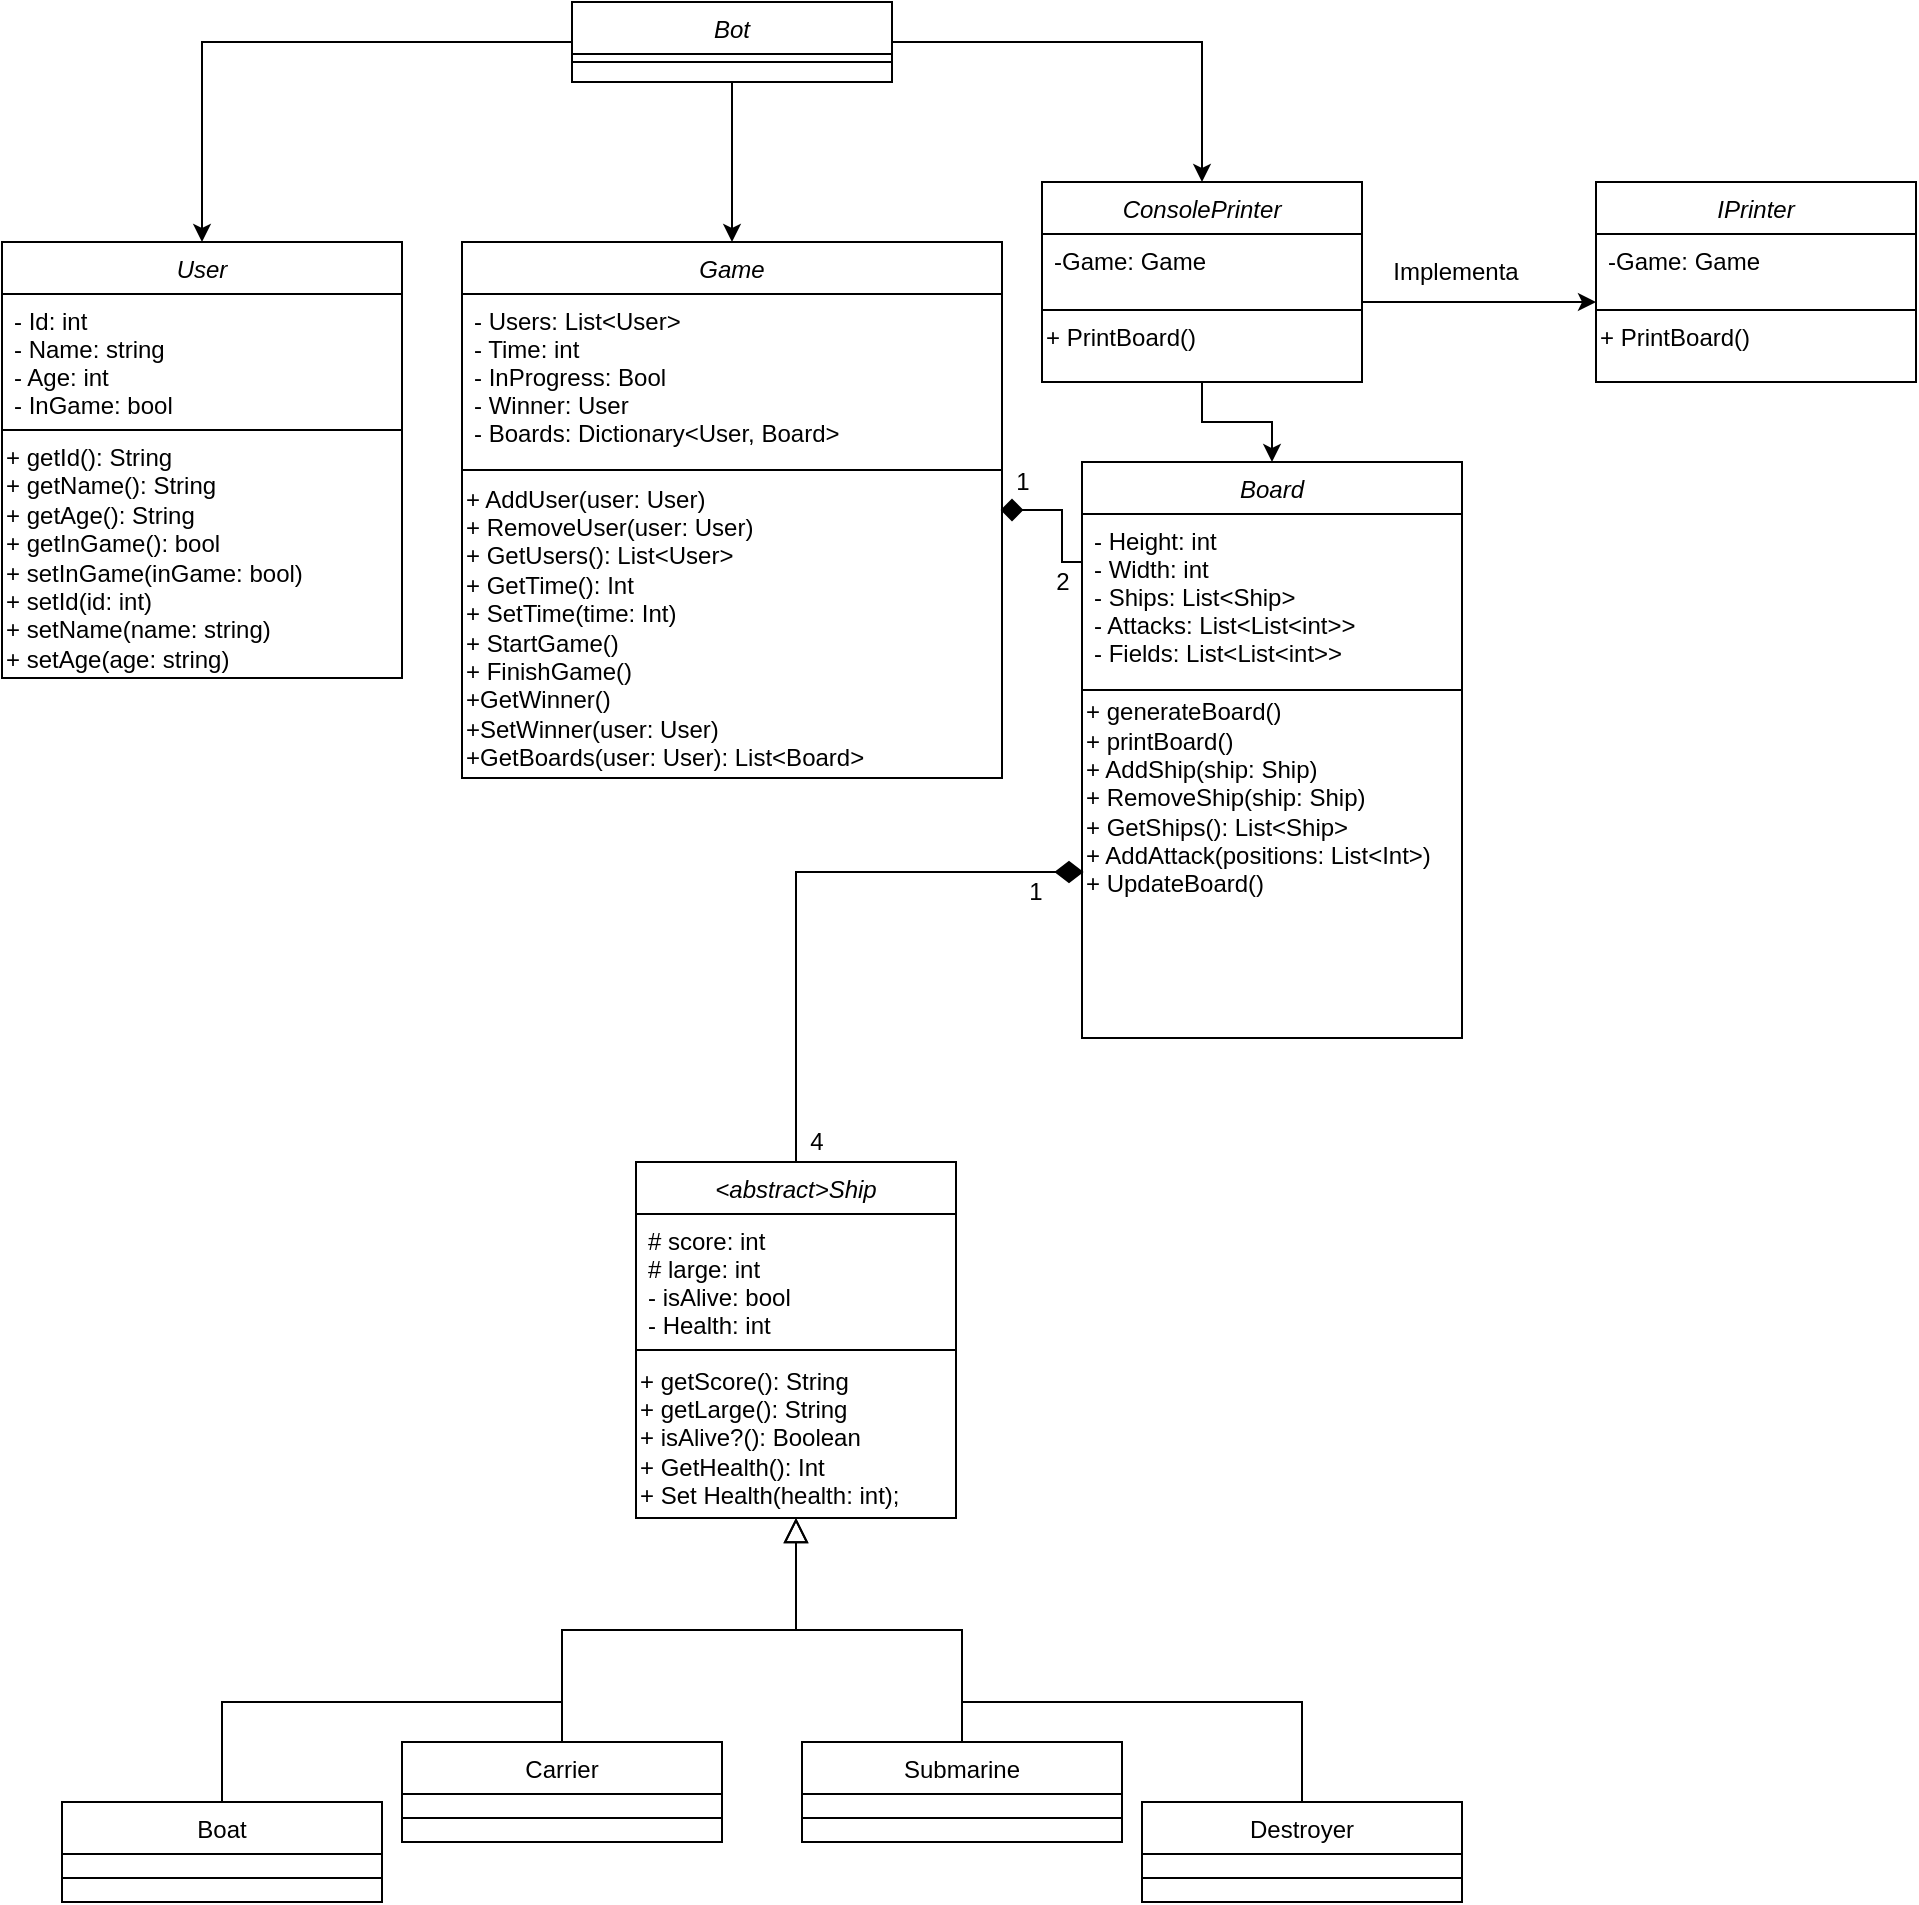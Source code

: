 <mxfile version="18.1.2" type="device"><diagram id="C5RBs43oDa-KdzZeNtuy" name="Page-1"><mxGraphModel dx="1912" dy="610" grid="1" gridSize="10" guides="1" tooltips="1" connect="1" arrows="1" fold="1" page="1" pageScale="1" pageWidth="827" pageHeight="1169" math="0" shadow="0"><root><mxCell id="WIyWlLk6GJQsqaUBKTNV-0"/><mxCell id="WIyWlLk6GJQsqaUBKTNV-1" parent="WIyWlLk6GJQsqaUBKTNV-0"/><mxCell id="zkfFHV4jXpPFQw0GAbJ--0" value="&lt;abstract&gt;Ship" style="swimlane;fontStyle=2;align=center;verticalAlign=top;childLayout=stackLayout;horizontal=1;startSize=26;horizontalStack=0;resizeParent=1;resizeLast=0;collapsible=1;marginBottom=0;rounded=0;shadow=0;strokeWidth=1;" parent="WIyWlLk6GJQsqaUBKTNV-1" vertex="1"><mxGeometry x="-480" y="620" width="160" height="178" as="geometry"><mxRectangle x="230" y="140" width="160" height="26" as="alternateBounds"/></mxGeometry></mxCell><mxCell id="zkfFHV4jXpPFQw0GAbJ--3" value="# score: int&#10;# large: int&#10;- isAlive: bool&#10;- Health: int" style="text;align=left;verticalAlign=top;spacingLeft=4;spacingRight=4;overflow=hidden;rotatable=0;points=[[0,0.5],[1,0.5]];portConstraint=eastwest;rounded=0;shadow=0;html=0;" parent="zkfFHV4jXpPFQw0GAbJ--0" vertex="1"><mxGeometry y="26" width="160" height="64" as="geometry"/></mxCell><mxCell id="zkfFHV4jXpPFQw0GAbJ--4" value="" style="line;html=1;strokeWidth=1;align=left;verticalAlign=middle;spacingTop=-1;spacingLeft=3;spacingRight=3;rotatable=0;labelPosition=right;points=[];portConstraint=eastwest;" parent="zkfFHV4jXpPFQw0GAbJ--0" vertex="1"><mxGeometry y="90" width="160" height="8" as="geometry"/></mxCell><mxCell id="Oa3BnOsL49yQoCvlADtk-10" value="+ getScore(): String&lt;br&gt;+ getLarge(): String&lt;br&gt;+ isAlive?(): Boolean&lt;br&gt;+ GetHealth(): Int&lt;br&gt;+ Set Health(health: int);" style="text;html=1;align=left;verticalAlign=middle;resizable=0;points=[];autosize=1;strokeColor=none;fillColor=none;" parent="zkfFHV4jXpPFQw0GAbJ--0" vertex="1"><mxGeometry y="98" width="160" height="80" as="geometry"/></mxCell><mxCell id="zkfFHV4jXpPFQw0GAbJ--6" value="Carrier" style="swimlane;fontStyle=0;align=center;verticalAlign=top;childLayout=stackLayout;horizontal=1;startSize=26;horizontalStack=0;resizeParent=1;resizeLast=0;collapsible=1;marginBottom=0;rounded=0;shadow=0;strokeWidth=1;" parent="WIyWlLk6GJQsqaUBKTNV-1" vertex="1"><mxGeometry x="-597" y="910" width="160" height="50" as="geometry"><mxRectangle x="130" y="380" width="160" height="26" as="alternateBounds"/></mxGeometry></mxCell><mxCell id="zkfFHV4jXpPFQw0GAbJ--9" value="" style="line;html=1;strokeWidth=1;align=left;verticalAlign=middle;spacingTop=-1;spacingLeft=3;spacingRight=3;rotatable=0;labelPosition=right;points=[];portConstraint=eastwest;" parent="zkfFHV4jXpPFQw0GAbJ--6" vertex="1"><mxGeometry y="26" width="160" height="24" as="geometry"/></mxCell><mxCell id="zkfFHV4jXpPFQw0GAbJ--12" value="" style="endArrow=block;endSize=10;endFill=0;shadow=0;strokeWidth=1;rounded=0;edgeStyle=elbowEdgeStyle;elbow=vertical;" parent="WIyWlLk6GJQsqaUBKTNV-1" source="zkfFHV4jXpPFQw0GAbJ--6" target="zkfFHV4jXpPFQw0GAbJ--0" edge="1"><mxGeometry width="160" relative="1" as="geometry"><mxPoint x="-252" y="743" as="sourcePoint"/><mxPoint x="-252" y="743" as="targetPoint"/></mxGeometry></mxCell><mxCell id="zkfFHV4jXpPFQw0GAbJ--16" value="" style="endArrow=block;endSize=10;endFill=0;shadow=0;strokeWidth=1;rounded=0;edgeStyle=elbowEdgeStyle;elbow=vertical;exitX=0.5;exitY=0;exitDx=0;exitDy=0;" parent="WIyWlLk6GJQsqaUBKTNV-1" source="Mw9tqvtfd5oqRvJRWFDi-0" target="zkfFHV4jXpPFQw0GAbJ--0" edge="1"><mxGeometry width="160" relative="1" as="geometry"><mxPoint x="-72" y="890" as="sourcePoint"/><mxPoint x="-142" y="811" as="targetPoint"/></mxGeometry></mxCell><mxCell id="Mw9tqvtfd5oqRvJRWFDi-0" value="Submarine" style="swimlane;fontStyle=0;align=center;verticalAlign=top;childLayout=stackLayout;horizontal=1;startSize=26;horizontalStack=0;resizeParent=1;resizeLast=0;collapsible=1;marginBottom=0;rounded=0;shadow=0;strokeWidth=1;" parent="WIyWlLk6GJQsqaUBKTNV-1" vertex="1"><mxGeometry x="-397" y="910" width="160" height="50" as="geometry"><mxRectangle x="130" y="380" width="160" height="26" as="alternateBounds"/></mxGeometry></mxCell><mxCell id="Mw9tqvtfd5oqRvJRWFDi-1" value="" style="line;html=1;strokeWidth=1;align=left;verticalAlign=middle;spacingTop=-1;spacingLeft=3;spacingRight=3;rotatable=0;labelPosition=right;points=[];portConstraint=eastwest;" parent="Mw9tqvtfd5oqRvJRWFDi-0" vertex="1"><mxGeometry y="26" width="160" height="24" as="geometry"/></mxCell><mxCell id="Mw9tqvtfd5oqRvJRWFDi-2" value="Boat" style="swimlane;fontStyle=0;align=center;verticalAlign=top;childLayout=stackLayout;horizontal=1;startSize=26;horizontalStack=0;resizeParent=1;resizeLast=0;collapsible=1;marginBottom=0;rounded=0;shadow=0;strokeWidth=1;" parent="WIyWlLk6GJQsqaUBKTNV-1" vertex="1"><mxGeometry x="-767" y="940" width="160" height="50" as="geometry"><mxRectangle x="130" y="380" width="160" height="26" as="alternateBounds"/></mxGeometry></mxCell><mxCell id="Mw9tqvtfd5oqRvJRWFDi-3" value="" style="line;html=1;strokeWidth=1;align=left;verticalAlign=middle;spacingTop=-1;spacingLeft=3;spacingRight=3;rotatable=0;labelPosition=right;points=[];portConstraint=eastwest;" parent="Mw9tqvtfd5oqRvJRWFDi-2" vertex="1"><mxGeometry y="26" width="160" height="24" as="geometry"/></mxCell><mxCell id="Mw9tqvtfd5oqRvJRWFDi-4" value="Destroyer" style="swimlane;fontStyle=0;align=center;verticalAlign=top;childLayout=stackLayout;horizontal=1;startSize=26;horizontalStack=0;resizeParent=1;resizeLast=0;collapsible=1;marginBottom=0;rounded=0;shadow=0;strokeWidth=1;" parent="WIyWlLk6GJQsqaUBKTNV-1" vertex="1"><mxGeometry x="-227" y="940" width="160" height="50" as="geometry"><mxRectangle x="130" y="380" width="160" height="26" as="alternateBounds"/></mxGeometry></mxCell><mxCell id="Mw9tqvtfd5oqRvJRWFDi-5" value="" style="line;html=1;strokeWidth=1;align=left;verticalAlign=middle;spacingTop=-1;spacingLeft=3;spacingRight=3;rotatable=0;labelPosition=right;points=[];portConstraint=eastwest;" parent="Mw9tqvtfd5oqRvJRWFDi-4" vertex="1"><mxGeometry y="26" width="160" height="24" as="geometry"/></mxCell><mxCell id="Mw9tqvtfd5oqRvJRWFDi-9" value="" style="endArrow=none;html=1;rounded=0;exitX=0.5;exitY=0;exitDx=0;exitDy=0;" parent="WIyWlLk6GJQsqaUBKTNV-1" source="Mw9tqvtfd5oqRvJRWFDi-4" edge="1"><mxGeometry width="50" height="50" relative="1" as="geometry"><mxPoint x="-147" y="930" as="sourcePoint"/><mxPoint x="-317" y="890" as="targetPoint"/><Array as="points"><mxPoint x="-147" y="890"/></Array></mxGeometry></mxCell><mxCell id="Mw9tqvtfd5oqRvJRWFDi-10" value="" style="endArrow=none;html=1;rounded=0;exitX=0.5;exitY=0;exitDx=0;exitDy=0;" parent="WIyWlLk6GJQsqaUBKTNV-1" source="Mw9tqvtfd5oqRvJRWFDi-2" edge="1"><mxGeometry width="50" height="50" relative="1" as="geometry"><mxPoint x="-577" y="910" as="sourcePoint"/><mxPoint x="-517" y="890" as="targetPoint"/><Array as="points"><mxPoint x="-687" y="890"/></Array></mxGeometry></mxCell><mxCell id="Oa3BnOsL49yQoCvlADtk-0" value="User" style="swimlane;fontStyle=2;align=center;verticalAlign=top;childLayout=stackLayout;horizontal=1;startSize=26;horizontalStack=0;resizeParent=1;resizeLast=0;collapsible=1;marginBottom=0;rounded=0;shadow=0;strokeWidth=1;" parent="WIyWlLk6GJQsqaUBKTNV-1" vertex="1"><mxGeometry x="-797" y="160" width="200" height="218" as="geometry"><mxRectangle x="230" y="140" width="160" height="26" as="alternateBounds"/></mxGeometry></mxCell><mxCell id="Oa3BnOsL49yQoCvlADtk-1" value="- Id: int&#10;- Name: string&#10;- Age: int&#10;- InGame: bool" style="text;align=left;verticalAlign=top;spacingLeft=4;spacingRight=4;overflow=hidden;rotatable=0;points=[[0,0.5],[1,0.5]];portConstraint=eastwest;rounded=0;shadow=0;html=0;" parent="Oa3BnOsL49yQoCvlADtk-0" vertex="1"><mxGeometry y="26" width="200" height="64" as="geometry"/></mxCell><mxCell id="Oa3BnOsL49yQoCvlADtk-2" value="" style="line;html=1;strokeWidth=1;align=left;verticalAlign=middle;spacingTop=-1;spacingLeft=3;spacingRight=3;rotatable=0;labelPosition=right;points=[];portConstraint=eastwest;" parent="Oa3BnOsL49yQoCvlADtk-0" vertex="1"><mxGeometry y="90" width="200" height="8" as="geometry"/></mxCell><mxCell id="Oa3BnOsL49yQoCvlADtk-8" value="+ getId(): String&lt;br&gt;+ getName(): String&lt;br&gt;+ getAge(): String&lt;br&gt;+ getInGame(): bool&lt;br&gt;+ setInGame(inGame: bool)&lt;br&gt;+ setId(id: int)&lt;br&gt;+ setName(name: string)&lt;br&gt;+ setAge(age: string)" style="text;html=1;align=left;verticalAlign=middle;resizable=0;points=[];autosize=1;strokeColor=none;fillColor=none;" parent="Oa3BnOsL49yQoCvlADtk-0" vertex="1"><mxGeometry y="98" width="200" height="120" as="geometry"/></mxCell><mxCell id="Oa3BnOsL49yQoCvlADtk-11" value="Board" style="swimlane;fontStyle=2;align=center;verticalAlign=top;childLayout=stackLayout;horizontal=1;startSize=26;horizontalStack=0;resizeParent=1;resizeLast=0;collapsible=1;marginBottom=0;rounded=0;shadow=0;strokeWidth=1;" parent="WIyWlLk6GJQsqaUBKTNV-1" vertex="1"><mxGeometry x="-257" y="270" width="190" height="288" as="geometry"><mxRectangle x="230" y="140" width="160" height="26" as="alternateBounds"/></mxGeometry></mxCell><mxCell id="Oa3BnOsL49yQoCvlADtk-12" value="- Height: int&#10;- Width: int&#10;- Ships: List&lt;Ship&gt;&#10;- Attacks: List&lt;List&lt;int&gt;&gt;&#10;- Fields: List&lt;List&lt;int&gt;&gt;" style="text;align=left;verticalAlign=top;spacingLeft=4;spacingRight=4;overflow=hidden;rotatable=0;points=[[0,0.5],[1,0.5]];portConstraint=eastwest;rounded=0;shadow=0;html=0;" parent="Oa3BnOsL49yQoCvlADtk-11" vertex="1"><mxGeometry y="26" width="190" height="84" as="geometry"/></mxCell><mxCell id="Oa3BnOsL49yQoCvlADtk-13" value="" style="line;html=1;strokeWidth=1;align=left;verticalAlign=middle;spacingTop=-1;spacingLeft=3;spacingRight=3;rotatable=0;labelPosition=right;points=[];portConstraint=eastwest;" parent="Oa3BnOsL49yQoCvlADtk-11" vertex="1"><mxGeometry y="110" width="190" height="8" as="geometry"/></mxCell><mxCell id="Oa3BnOsL49yQoCvlADtk-14" value="+ generateBoard()&lt;br&gt;+ printBoard()&lt;br&gt;+ AddShip(ship: Ship)&lt;br&gt;+ RemoveShip(ship: Ship)&lt;br&gt;+ GetShips(): List&amp;lt;Ship&amp;gt;&lt;br&gt;+ AddAttack(positions: List&amp;lt;Int&amp;gt;)&lt;br&gt;+ UpdateBoard()" style="text;html=1;align=left;verticalAlign=middle;resizable=0;points=[];autosize=1;strokeColor=none;fillColor=none;" parent="Oa3BnOsL49yQoCvlADtk-11" vertex="1"><mxGeometry y="118" width="190" height="100" as="geometry"/></mxCell><mxCell id="Oa3BnOsL49yQoCvlADtk-26" style="edgeStyle=orthogonalEdgeStyle;rounded=0;orthogonalLoop=1;jettySize=auto;html=1;entryX=0.5;entryY=0;entryDx=0;entryDy=0;" parent="WIyWlLk6GJQsqaUBKTNV-1" source="Oa3BnOsL49yQoCvlADtk-15" target="Oa3BnOsL49yQoCvlADtk-0" edge="1"><mxGeometry relative="1" as="geometry"/></mxCell><mxCell id="Oa3BnOsL49yQoCvlADtk-27" style="edgeStyle=orthogonalEdgeStyle;rounded=0;orthogonalLoop=1;jettySize=auto;html=1;entryX=0.5;entryY=0;entryDx=0;entryDy=0;" parent="WIyWlLk6GJQsqaUBKTNV-1" source="Oa3BnOsL49yQoCvlADtk-15" target="Oa3BnOsL49yQoCvlADtk-20" edge="1"><mxGeometry relative="1" as="geometry"/></mxCell><mxCell id="Oa3BnOsL49yQoCvlADtk-32" style="edgeStyle=orthogonalEdgeStyle;rounded=0;orthogonalLoop=1;jettySize=auto;html=1;entryX=0.5;entryY=0;entryDx=0;entryDy=0;" parent="WIyWlLk6GJQsqaUBKTNV-1" source="Oa3BnOsL49yQoCvlADtk-15" target="Oa3BnOsL49yQoCvlADtk-28" edge="1"><mxGeometry relative="1" as="geometry"/></mxCell><mxCell id="Oa3BnOsL49yQoCvlADtk-15" value="Bot" style="swimlane;fontStyle=2;align=center;verticalAlign=top;childLayout=stackLayout;horizontal=1;startSize=26;horizontalStack=0;resizeParent=1;resizeLast=0;collapsible=1;marginBottom=0;rounded=0;shadow=0;strokeWidth=1;" parent="WIyWlLk6GJQsqaUBKTNV-1" vertex="1"><mxGeometry x="-512" y="40" width="160" height="40" as="geometry"><mxRectangle x="230" y="140" width="160" height="26" as="alternateBounds"/></mxGeometry></mxCell><mxCell id="Oa3BnOsL49yQoCvlADtk-17" value="" style="line;html=1;strokeWidth=1;align=left;verticalAlign=middle;spacingTop=-1;spacingLeft=3;spacingRight=3;rotatable=0;labelPosition=right;points=[];portConstraint=eastwest;" parent="Oa3BnOsL49yQoCvlADtk-15" vertex="1"><mxGeometry y="26" width="160" height="8" as="geometry"/></mxCell><mxCell id="Oa3BnOsL49yQoCvlADtk-20" value="Game" style="swimlane;fontStyle=2;align=center;verticalAlign=top;childLayout=stackLayout;horizontal=1;startSize=26;horizontalStack=0;resizeParent=1;resizeLast=0;collapsible=1;marginBottom=0;rounded=0;shadow=0;strokeWidth=1;" parent="WIyWlLk6GJQsqaUBKTNV-1" vertex="1"><mxGeometry x="-567" y="160" width="270" height="268" as="geometry"><mxRectangle x="230" y="140" width="160" height="26" as="alternateBounds"/></mxGeometry></mxCell><mxCell id="Oa3BnOsL49yQoCvlADtk-21" value="- Users: List&lt;User&gt;&#10;- Time: int&#10;- InProgress: Bool&#10;- Winner: User&#10;- Boards: Dictionary&lt;User, Board&gt;&#10;" style="text;align=left;verticalAlign=top;spacingLeft=4;spacingRight=4;overflow=hidden;rotatable=0;points=[[0,0.5],[1,0.5]];portConstraint=eastwest;rounded=0;shadow=0;html=0;" parent="Oa3BnOsL49yQoCvlADtk-20" vertex="1"><mxGeometry y="26" width="270" height="84" as="geometry"/></mxCell><mxCell id="Oa3BnOsL49yQoCvlADtk-22" value="" style="line;html=1;strokeWidth=1;align=left;verticalAlign=middle;spacingTop=-1;spacingLeft=3;spacingRight=3;rotatable=0;labelPosition=right;points=[];portConstraint=eastwest;" parent="Oa3BnOsL49yQoCvlADtk-20" vertex="1"><mxGeometry y="110" width="270" height="8" as="geometry"/></mxCell><mxCell id="Oa3BnOsL49yQoCvlADtk-23" value="+ AddUser(user: User)&lt;br&gt;+ RemoveUser(user: User)&lt;br&gt;+ GetUsers(): List&amp;lt;User&amp;gt;&lt;br&gt;+ GetTime(): Int&lt;br&gt;+ SetTime(time: Int)&lt;br&gt;+ StartGame()&lt;br&gt;+ FinishGame()&lt;br&gt;+GetWinner()&lt;br&gt;+SetWinner(user: User)&lt;br&gt;+GetBoards(user: User): List&amp;lt;Board&amp;gt;" style="text;html=1;align=left;verticalAlign=middle;resizable=0;points=[];autosize=1;strokeColor=none;fillColor=none;" parent="Oa3BnOsL49yQoCvlADtk-20" vertex="1"><mxGeometry y="118" width="270" height="150" as="geometry"/></mxCell><mxCell id="Oa3BnOsL49yQoCvlADtk-28" value="ConsolePrinter" style="swimlane;fontStyle=2;align=center;verticalAlign=top;childLayout=stackLayout;horizontal=1;startSize=26;horizontalStack=0;resizeParent=1;resizeLast=0;collapsible=1;marginBottom=0;rounded=0;shadow=0;strokeWidth=1;" parent="WIyWlLk6GJQsqaUBKTNV-1" vertex="1"><mxGeometry x="-277" y="130" width="160" height="100" as="geometry"><mxRectangle x="230" y="140" width="160" height="26" as="alternateBounds"/></mxGeometry></mxCell><mxCell id="Oa3BnOsL49yQoCvlADtk-29" value="-Game: Game" style="text;align=left;verticalAlign=top;spacingLeft=4;spacingRight=4;overflow=hidden;rotatable=0;points=[[0,0.5],[1,0.5]];portConstraint=eastwest;rounded=0;shadow=0;html=0;" parent="Oa3BnOsL49yQoCvlADtk-28" vertex="1"><mxGeometry y="26" width="160" height="34" as="geometry"/></mxCell><mxCell id="Oa3BnOsL49yQoCvlADtk-30" value="" style="line;html=1;strokeWidth=1;align=left;verticalAlign=middle;spacingTop=-1;spacingLeft=3;spacingRight=3;rotatable=0;labelPosition=right;points=[];portConstraint=eastwest;" parent="Oa3BnOsL49yQoCvlADtk-28" vertex="1"><mxGeometry y="60" width="160" height="8" as="geometry"/></mxCell><mxCell id="Oa3BnOsL49yQoCvlADtk-31" value="+ PrintBoard()" style="text;html=1;align=left;verticalAlign=middle;resizable=0;points=[];autosize=1;strokeColor=none;fillColor=none;" parent="Oa3BnOsL49yQoCvlADtk-28" vertex="1"><mxGeometry y="68" width="160" height="20" as="geometry"/></mxCell><mxCell id="Oa3BnOsL49yQoCvlADtk-37" style="edgeStyle=orthogonalEdgeStyle;rounded=0;orthogonalLoop=1;jettySize=auto;html=1;entryX=0.5;entryY=0;entryDx=0;entryDy=0;exitX=0.5;exitY=1;exitDx=0;exitDy=0;" parent="WIyWlLk6GJQsqaUBKTNV-1" source="Oa3BnOsL49yQoCvlADtk-28" target="Oa3BnOsL49yQoCvlADtk-11" edge="1"><mxGeometry relative="1" as="geometry"><mxPoint x="-197" y="240" as="sourcePoint"/></mxGeometry></mxCell><mxCell id="bSqjZZMT7xmnevvYRMz8-1" value="" style="rhombus;whiteSpace=wrap;html=1;fillColor=#000000;" parent="WIyWlLk6GJQsqaUBKTNV-1" vertex="1"><mxGeometry x="-297" y="289" width="10" height="10" as="geometry"/></mxCell><mxCell id="bSqjZZMT7xmnevvYRMz8-3" value="1" style="text;html=1;align=center;verticalAlign=middle;resizable=0;points=[];autosize=1;strokeColor=none;fillColor=none;" parent="WIyWlLk6GJQsqaUBKTNV-1" vertex="1"><mxGeometry x="-297" y="270" width="20" height="20" as="geometry"/></mxCell><mxCell id="bSqjZZMT7xmnevvYRMz8-4" value="2" style="text;html=1;align=center;verticalAlign=middle;resizable=0;points=[];autosize=1;strokeColor=none;fillColor=none;" parent="WIyWlLk6GJQsqaUBKTNV-1" vertex="1"><mxGeometry x="-277" y="320" width="20" height="20" as="geometry"/></mxCell><mxCell id="9Ivj33_XYbk1Kyzs23di-0" value="" style="endArrow=none;html=1;rounded=0;entryX=1;entryY=0.5;entryDx=0;entryDy=0;" edge="1" parent="WIyWlLk6GJQsqaUBKTNV-1" target="bSqjZZMT7xmnevvYRMz8-1"><mxGeometry width="50" height="50" relative="1" as="geometry"><mxPoint x="-257" y="320" as="sourcePoint"/><mxPoint x="-347" y="300" as="targetPoint"/><Array as="points"><mxPoint x="-267" y="320"/><mxPoint x="-267" y="294"/></Array></mxGeometry></mxCell><mxCell id="9Ivj33_XYbk1Kyzs23di-4" value="IPrinter" style="swimlane;fontStyle=2;align=center;verticalAlign=top;childLayout=stackLayout;horizontal=1;startSize=26;horizontalStack=0;resizeParent=1;resizeLast=0;collapsible=1;marginBottom=0;rounded=0;shadow=0;strokeWidth=1;" vertex="1" parent="WIyWlLk6GJQsqaUBKTNV-1"><mxGeometry y="130" width="160" height="100" as="geometry"><mxRectangle x="230" y="140" width="160" height="26" as="alternateBounds"/></mxGeometry></mxCell><mxCell id="9Ivj33_XYbk1Kyzs23di-5" value="-Game: Game" style="text;align=left;verticalAlign=top;spacingLeft=4;spacingRight=4;overflow=hidden;rotatable=0;points=[[0,0.5],[1,0.5]];portConstraint=eastwest;rounded=0;shadow=0;html=0;" vertex="1" parent="9Ivj33_XYbk1Kyzs23di-4"><mxGeometry y="26" width="160" height="34" as="geometry"/></mxCell><mxCell id="9Ivj33_XYbk1Kyzs23di-6" value="" style="line;html=1;strokeWidth=1;align=left;verticalAlign=middle;spacingTop=-1;spacingLeft=3;spacingRight=3;rotatable=0;labelPosition=right;points=[];portConstraint=eastwest;" vertex="1" parent="9Ivj33_XYbk1Kyzs23di-4"><mxGeometry y="60" width="160" height="8" as="geometry"/></mxCell><mxCell id="9Ivj33_XYbk1Kyzs23di-7" value="+ PrintBoard()" style="text;html=1;align=left;verticalAlign=middle;resizable=0;points=[];autosize=1;strokeColor=none;fillColor=none;" vertex="1" parent="9Ivj33_XYbk1Kyzs23di-4"><mxGeometry y="68" width="160" height="20" as="geometry"/></mxCell><mxCell id="9Ivj33_XYbk1Kyzs23di-8" value="" style="endArrow=classic;html=1;rounded=0;entryX=0;entryY=1;entryDx=0;entryDy=0;entryPerimeter=0;" edge="1" parent="WIyWlLk6GJQsqaUBKTNV-1" target="9Ivj33_XYbk1Kyzs23di-5"><mxGeometry width="50" height="50" relative="1" as="geometry"><mxPoint x="-117" y="190" as="sourcePoint"/><mxPoint x="-67" y="140" as="targetPoint"/></mxGeometry></mxCell><mxCell id="9Ivj33_XYbk1Kyzs23di-9" value="Implementa" style="text;html=1;strokeColor=none;fillColor=none;align=center;verticalAlign=middle;whiteSpace=wrap;rounded=0;" vertex="1" parent="WIyWlLk6GJQsqaUBKTNV-1"><mxGeometry x="-100" y="160" width="60" height="30" as="geometry"/></mxCell><mxCell id="9Ivj33_XYbk1Kyzs23di-10" value="" style="rhombus;whiteSpace=wrap;html=1;fillColor=#000000;" vertex="1" parent="WIyWlLk6GJQsqaUBKTNV-1"><mxGeometry x="-270" y="470" width="13" height="10" as="geometry"/></mxCell><mxCell id="9Ivj33_XYbk1Kyzs23di-12" value="" style="endArrow=none;html=1;rounded=0;exitX=0.5;exitY=0;exitDx=0;exitDy=0;entryX=0;entryY=0.5;entryDx=0;entryDy=0;" edge="1" parent="WIyWlLk6GJQsqaUBKTNV-1" source="zkfFHV4jXpPFQw0GAbJ--0" target="9Ivj33_XYbk1Kyzs23di-10"><mxGeometry width="50" height="50" relative="1" as="geometry"><mxPoint x="-440" y="610" as="sourcePoint"/><mxPoint x="-270" y="520" as="targetPoint"/><Array as="points"><mxPoint x="-400" y="475"/></Array></mxGeometry></mxCell><mxCell id="9Ivj33_XYbk1Kyzs23di-13" value="1" style="text;html=1;strokeColor=none;fillColor=none;align=center;verticalAlign=middle;whiteSpace=wrap;rounded=0;" vertex="1" parent="WIyWlLk6GJQsqaUBKTNV-1"><mxGeometry x="-310" y="470" width="60" height="30" as="geometry"/></mxCell><mxCell id="9Ivj33_XYbk1Kyzs23di-14" value="4" style="text;html=1;align=center;verticalAlign=middle;resizable=0;points=[];autosize=1;strokeColor=none;fillColor=none;" vertex="1" parent="WIyWlLk6GJQsqaUBKTNV-1"><mxGeometry x="-400" y="600" width="20" height="20" as="geometry"/></mxCell></root></mxGraphModel></diagram></mxfile>